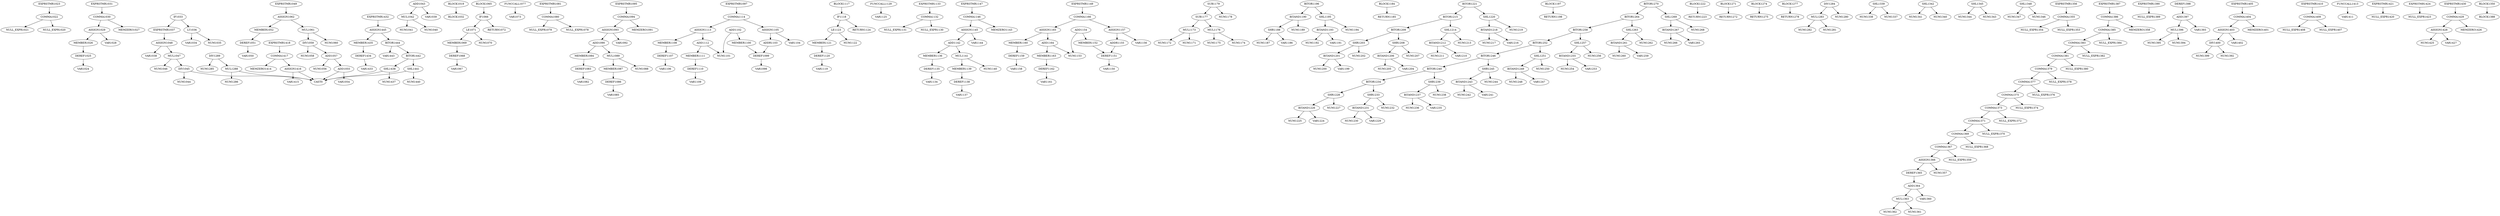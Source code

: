 digraph A { 
COMMA1022 -> NULL_EXPR1021
COMMA1022 -> NULL_EXPR1020
EXPRSTMR1023 -> COMMA1022
DEREF1025 -> VAR1024
MEMBER1026 -> DEREF1025
ASSIGN1029 -> MEMBER1026
ASSIGN1029 -> VAR1028
COMMA1030 -> ASSIGN1029
COMMA1030 -> MEMZERO1027
EXPRSTMR1031 -> COMMA1030
LT1036 -> VAR1034
LT1036 -> NUM1035
IF1033 -> LT1036
MUL1042 -> NUM1041
MUL1042 -> NUM1040
ADD1043 -> MUL1042
ADD1043 -> VAR1039
DIV1045 -> NUM1044
DIV1045 -> CAST0
MUL1047 -> NUM1046
MUL1047 -> DIV1045
ASSIGN1048 -> MUL1047
ASSIGN1048 -> VAR1038
EXPRSTMR1037 -> ASSIGN1048
IF1033 -> EXPRSTMR1037
DEREF1051 -> VAR1050
MEMBER1052 -> DEREF1051
ADD1055 -> VAR1054
ADD1055 -> CAST0
ADD1057 -> NUM1056
ADD1057 -> ADD1055
DIV1059 -> NUM1058
DIV1059 -> ADD1057
MUL1061 -> NUM1060
MUL1061 -> DIV1059
ASSIGN1062 -> MUL1061
ASSIGN1062 -> MEMBER1052
EXPRSTMR1049 -> ASSIGN1062
BLOCK1019 -> BLOCK1032
DEREF1068 -> VAR1067
MEMBER1069 -> DEREF1068
LE1071 -> MEMBER1069
LE1071 -> NUM1070
IF1066 -> LE1071
FUNCCALL1077 -> VAR1073
IF1066 -> RETURN1072
COMMA1080 -> NULL_EXPR1079
COMMA1080 -> NULL_EXPR1078
EXPRSTMR1081 -> COMMA1080
DEREF1083 -> VAR1082
MEMBER1084 -> DEREF1083
DEREF1086 -> VAR1085
MEMBER1087 -> DEREF1086
MUL1089 -> NUM1088
MUL1089 -> MEMBER1087
ADD1090 -> MUL1089
ADD1090 -> MEMBER1084
ASSIGN1093 -> ADD1090
ASSIGN1093 -> VAR1092
COMMA1094 -> ASSIGN1093
COMMA1094 -> MEMZERO1091
EXPRSTMR1095 -> COMMA1094
DEREF1099 -> VAR1098
MEMBER1100 -> DEREF1099
ADD1102 -> NUM1101
ADD1102 -> MEMBER1100
ADDR1103 -> DEREF1099
ASSIGN1105 -> ADDR1103
ASSIGN1105 -> VAR1104
DEREF1107 -> VAR1106
MEMBER1108 -> DEREF1107
DEREF1110 -> VAR1109
MEMBER1111 -> DEREF1110
ADD1112 -> NUM1101
ADD1112 -> MEMBER1111
ASSIGN1113 -> ADD1112
ASSIGN1113 -> MEMBER1108
COMMA1114 -> ASSIGN1113
COMMA1114 -> ASSIGN1105
EXPRSTMR1097 -> COMMA1114
BLOCK1065 -> IF1066
DEREF1120 -> VAR1119
MEMBER1121 -> DEREF1120
LE1123 -> MEMBER1121
LE1123 -> NUM1122
IF1118 -> LE1123
FUNCCALL1129 -> VAR1125
IF1118 -> RETURN1124
COMMA1132 -> NULL_EXPR1131
COMMA1132 -> NULL_EXPR1130
EXPRSTMR1133 -> COMMA1132
DEREF1135 -> VAR1134
MEMBER1136 -> DEREF1135
DEREF1138 -> VAR1137
MEMBER1139 -> DEREF1138
MUL1141 -> NUM1140
MUL1141 -> MEMBER1139
ADD1142 -> MUL1141
ADD1142 -> MEMBER1136
ASSIGN1145 -> ADD1142
ASSIGN1145 -> VAR1144
COMMA1146 -> ASSIGN1145
COMMA1146 -> MEMZERO1143
EXPRSTMR1147 -> COMMA1146
DEREF1151 -> VAR1150
MEMBER1152 -> DEREF1151
ADD1154 -> NUM1153
ADD1154 -> MEMBER1152
ADDR1155 -> DEREF1151
ASSIGN1157 -> ADDR1155
ASSIGN1157 -> VAR1156
DEREF1159 -> VAR1158
MEMBER1160 -> DEREF1159
DEREF1162 -> VAR1161
MEMBER1163 -> DEREF1162
ADD1164 -> NUM1153
ADD1164 -> MEMBER1163
ASSIGN1165 -> ADD1164
ASSIGN1165 -> MEMBER1160
COMMA1166 -> ASSIGN1165
COMMA1166 -> ASSIGN1157
EXPRSTMR1149 -> COMMA1166
BLOCK1117 -> IF1118
MUL1173 -> NUM1172
MUL1173 -> NUM1171
MUL1176 -> NUM1175
MUL1176 -> NUM1174
SUB1177 -> MUL1176
SUB1177 -> MUL1173
SUB1179 -> NUM1178
SUB1179 -> SUB1177
SHR1188 -> NUM1187
SHR1188 -> VAR1186
BITAND1190 -> NUM1189
BITAND1190 -> SHR1188
BITAND1193 -> NUM1192
BITAND1193 -> VAR1191
SHL1195 -> NUM1194
SHL1195 -> BITAND1193
BITOR1196 -> SHL1195
BITOR1196 -> BITAND1190
BLOCK1184 -> RETURN1185
BITAND1201 -> NUM1200
BITAND1201 -> VAR1199
SHR1203 -> NUM1202
SHR1203 -> BITAND1201
BITAND1206 -> NUM1205
BITAND1206 -> VAR1204
SHR1208 -> NUM1207
SHR1208 -> BITAND1206
BITOR1209 -> SHR1208
BITOR1209 -> SHR1203
BITAND1212 -> NUM1211
BITAND1212 -> VAR1210
SHL1214 -> NUM1213
SHL1214 -> BITAND1212
BITOR1215 -> SHL1214
BITOR1215 -> BITOR1209
BITAND1218 -> NUM1217
BITAND1218 -> VAR1216
SHL1220 -> NUM1219
SHL1220 -> BITAND1218
BITOR1221 -> SHL1220
BITOR1221 -> BITOR1215
BLOCK1197 -> RETURN1198
BITAND1226 -> NUM1225
BITAND1226 -> VAR1224
SHR1228 -> NUM1227
SHR1228 -> BITAND1226
BITAND1231 -> NUM1230
BITAND1231 -> VAR1229
SHR1233 -> NUM1232
SHR1233 -> BITAND1231
BITOR1234 -> SHR1233
BITOR1234 -> SHR1228
BITAND1237 -> NUM1236
BITAND1237 -> VAR1235
SHR1239 -> NUM1238
SHR1239 -> BITAND1237
BITOR1240 -> SHR1239
BITOR1240 -> BITOR1234
BITAND1243 -> NUM1242
BITAND1243 -> VAR1241
SHR1245 -> NUM1244
SHR1245 -> BITAND1243
BITOR1246 -> SHR1245
BITOR1246 -> BITOR1240
BITAND1249 -> NUM1248
BITAND1249 -> VAR1247
SHL1251 -> NUM1250
SHL1251 -> BITAND1249
BITOR1252 -> SHL1251
BITOR1252 -> BITOR1246
BITAND1255 -> NUM1254
BITAND1255 -> VAR1253
SHL1257 -> NUM1256
SHL1257 -> BITAND1255
BITOR1258 -> SHL1257
BITOR1258 -> BITOR1252
BITAND1261 -> NUM1260
BITAND1261 -> VAR1259
SHL1263 -> NUM1262
SHL1263 -> BITAND1261
BITOR1264 -> SHL1263
BITOR1264 -> BITOR1258
BITAND1267 -> NUM1266
BITAND1267 -> VAR1265
SHL1269 -> NUM1268
SHL1269 -> BITAND1267
BITOR1270 -> SHL1269
BITOR1270 -> BITOR1264
BLOCK1222 -> RETURN1223
BLOCK1271 -> RETURN1272
BLOCK1274 -> RETURN1275
BLOCK1277 -> RETURN1278
MUL1283 -> NUM1282
MUL1283 -> NUM1281
DIV1284 -> MUL1283
DIV1284 -> NUM1280
MUL1288 -> CAST0
MUL1288 -> NUM1286
DIV1289 -> MUL1288
DIV1289 -> NUM1285
SHL1339 -> NUM1338
SHL1339 -> NUM1337
SHL1342 -> NUM1341
SHL1342 -> NUM1340
SHL1345 -> NUM1344
SHL1345 -> NUM1343
SHL1348 -> NUM1347
SHL1348 -> NUM1346
COMMA1355 -> NULL_EXPR1354
COMMA1355 -> NULL_EXPR1353
EXPRSTMR1356 -> COMMA1355
MUL1363 -> NUM1362
MUL1363 -> NUM1361
ADD1364 -> MUL1363
ADD1364 -> VAR1360
DEREF1365 -> ADD1364
ASSIGN1366 -> NUM1357
ASSIGN1366 -> DEREF1365
COMMA1367 -> ASSIGN1366
COMMA1367 -> NULL_EXPR1359
COMMA1369 -> NULL_EXPR1368
COMMA1369 -> COMMA1367
COMMA1371 -> NULL_EXPR1370
COMMA1371 -> COMMA1369
COMMA1373 -> NULL_EXPR1372
COMMA1373 -> COMMA1371
COMMA1375 -> NULL_EXPR1374
COMMA1375 -> COMMA1373
COMMA1377 -> NULL_EXPR1376
COMMA1377 -> COMMA1375
COMMA1379 -> NULL_EXPR1378
COMMA1379 -> COMMA1377
COMMA1381 -> NULL_EXPR1380
COMMA1381 -> COMMA1379
COMMA1383 -> NULL_EXPR1382
COMMA1383 -> COMMA1381
COMMA1385 -> NULL_EXPR1384
COMMA1385 -> COMMA1383
COMMA1386 -> COMMA1385
COMMA1386 -> MEMZERO1358
EXPRSTMR1387 -> COMMA1386
EXPRSTMR1390 -> NULL_EXPR1389
MUL1396 -> NUM1395
MUL1396 -> NUM1394
ADD1397 -> MUL1396
ADD1397 -> VAR1393
DEREF1398 -> ADD1397
DIV1400 -> NUM1399
DIV1400 -> NUM1392
ASSIGN1403 -> DIV1400
ASSIGN1403 -> VAR1402
COMMA1404 -> ASSIGN1403
COMMA1404 -> MEMZERO1401
EXPRSTMR1405 -> COMMA1404
COMMA1409 -> NULL_EXPR1408
COMMA1409 -> NULL_EXPR1407
EXPRSTMR1410 -> COMMA1409
FUNCCALL1413 -> VAR1411
ASSIGN1416 -> CAST0
ASSIGN1416 -> VAR1415
COMMA1417 -> ASSIGN1416
COMMA1417 -> MEMZERO1414
EXPRSTMR1418 -> COMMA1417
EXPRSTMR1421 -> NULL_EXPR1420
EXPRSTMR1424 -> NULL_EXPR1423
ASSIGN1428 -> NUM1425
ASSIGN1428 -> VAR1427
COMMA1429 -> ASSIGN1428
COMMA1429 -> MEMZERO1426
EXPRSTMR1430 -> COMMA1429
DEREF1434 -> VAR1433
MEMBER1435 -> DEREF1434
SHL1438 -> NUM1437
SHL1438 -> CAST0
SHL1441 -> NUM1440
SHL1441 -> CAST0
BITOR1442 -> SHL1441
BITOR1442 -> SHL1438
BITOR1444 -> VAR1443
BITOR1444 -> BITOR1442
ASSIGN1445 -> BITOR1444
ASSIGN1445 -> MEMBER1435
EXPRSTMR1432 -> ASSIGN1445
BLOCK1350 -> BLOCK1388
}
